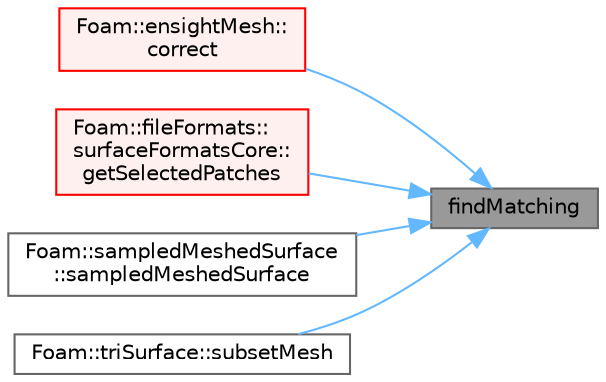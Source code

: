 digraph "findMatching"
{
 // LATEX_PDF_SIZE
  bgcolor="transparent";
  edge [fontname=Helvetica,fontsize=10,labelfontname=Helvetica,labelfontsize=10];
  node [fontname=Helvetica,fontsize=10,shape=box,height=0.2,width=0.4];
  rankdir="RL";
  Node1 [id="Node000001",label="findMatching",height=0.2,width=0.4,color="gray40", fillcolor="grey60", style="filled", fontcolor="black",tooltip=" "];
  Node1 -> Node2 [id="edge1_Node000001_Node000002",dir="back",color="steelblue1",style="solid",tooltip=" "];
  Node2 [id="Node000002",label="Foam::ensightMesh::\lcorrect",height=0.2,width=0.4,color="red", fillcolor="#FFF0F0", style="filled",URL="$classFoam_1_1ensightMesh.html#a3ae44b28050c3aa494c1d8e18cf618c1",tooltip=" "];
  Node1 -> Node4 [id="edge2_Node000001_Node000004",dir="back",color="steelblue1",style="solid",tooltip=" "];
  Node4 [id="Node000004",label="Foam::fileFormats::\lsurfaceFormatsCore::\lgetSelectedPatches",height=0.2,width=0.4,color="red", fillcolor="#FFF0F0", style="filled",URL="$classFoam_1_1fileFormats_1_1surfaceFormatsCore.html#a14594697f5a6249bc43071f0eca35920",tooltip=" "];
  Node1 -> Node6 [id="edge3_Node000001_Node000006",dir="back",color="steelblue1",style="solid",tooltip=" "];
  Node6 [id="Node000006",label="Foam::sampledMeshedSurface\l::sampledMeshedSurface",height=0.2,width=0.4,color="grey40", fillcolor="white", style="filled",URL="$classFoam_1_1sampledMeshedSurface.html#a7d7123790a80a05d247d984f8ecce843",tooltip=" "];
  Node1 -> Node7 [id="edge4_Node000001_Node000007",dir="back",color="steelblue1",style="solid",tooltip=" "];
  Node7 [id="Node000007",label="Foam::triSurface::subsetMesh",height=0.2,width=0.4,color="grey40", fillcolor="white", style="filled",URL="$classFoam_1_1triSurface.html#aa0f8431e2aaa3edd41a1dc08ce7bfef8",tooltip=" "];
}
